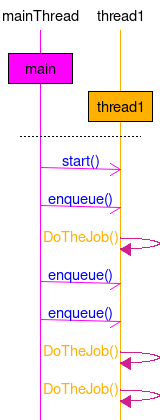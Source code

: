 msc {
hscale="0.2", arcgradient="2";
mt[label="mainThread", linecolor="fuchsia"], t1[label="thread1", linecolor="orange"];
|||;
mt box mt[label="main", textbgcolour="fuchsia"];
t1 box t1[label="thread1", textbgcolour="orange"];

---;

mt =>> t1 [label="start()", URL="\ref start", linecolor="fuchsia"];
mt -> t1 [label="enqueue()", URL="\ref enqueue", linecolor="fuchsia"];

t1 => t1 [label="DoTheJob()", textcolor="orange", linecolor="violet"];

mt -> t1 [label="enqueue()", URL="\ref enqueue", linecolor="fuchsia"];
mt -> t1 [label="enqueue()", URL="\ref enqueue", linecolor="fuchsia"];

t1 => t1 [label="DoTheJob()", textcolor="orange", linecolor="violet"];
t1 => t1 [label="DoTheJob()", textcolor="orange", linecolor="violet"];

}